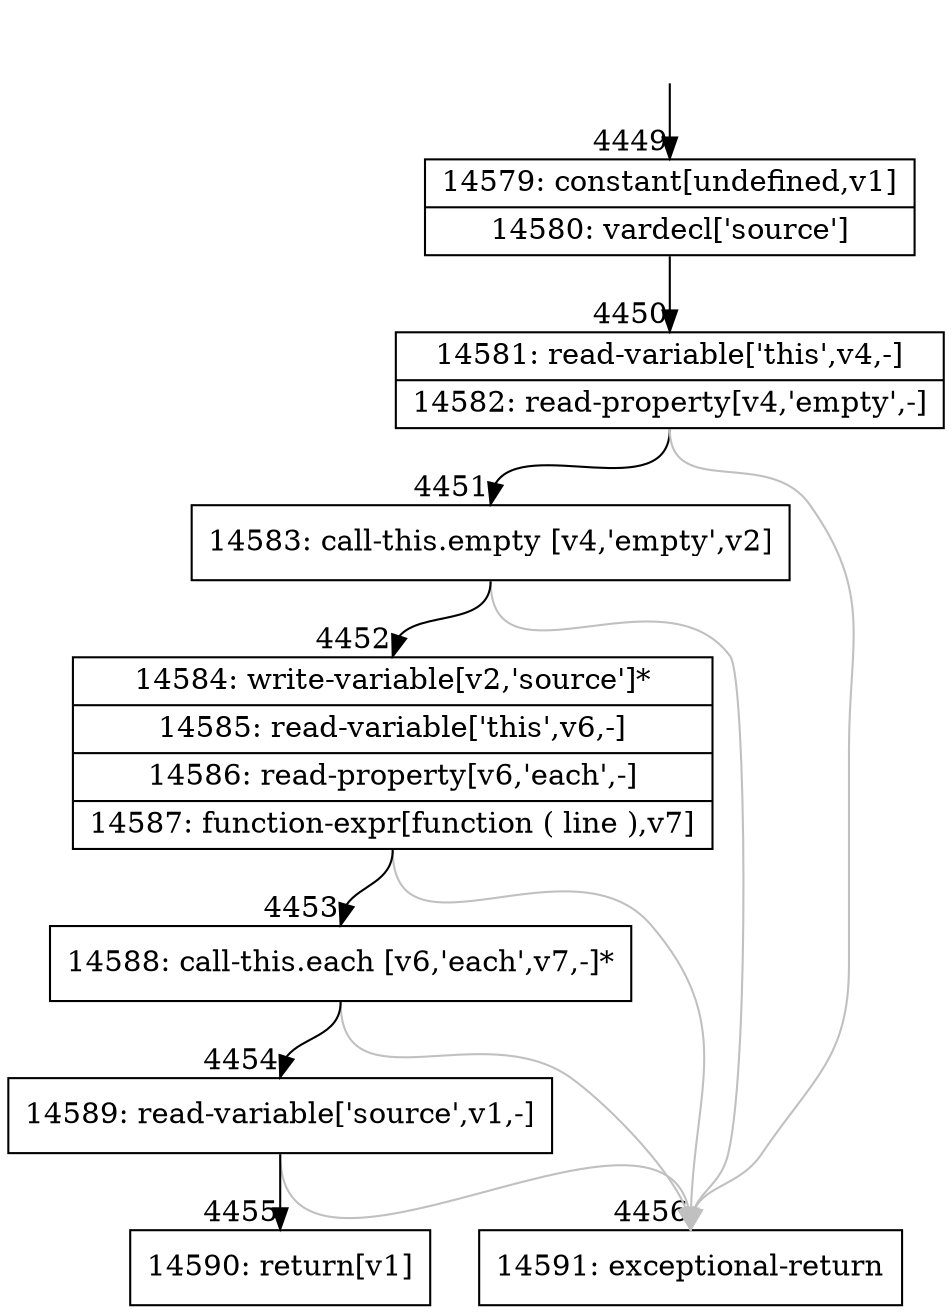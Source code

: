 digraph {
rankdir="TD"
BB_entry193[shape=none,label=""];
BB_entry193 -> BB4449 [tailport=s, headport=n, headlabel="    4449"]
BB4449 [shape=record label="{14579: constant[undefined,v1]|14580: vardecl['source']}" ] 
BB4449 -> BB4450 [tailport=s, headport=n, headlabel="      4450"]
BB4450 [shape=record label="{14581: read-variable['this',v4,-]|14582: read-property[v4,'empty',-]}" ] 
BB4450 -> BB4451 [tailport=s, headport=n, headlabel="      4451"]
BB4450 -> BB4456 [tailport=s, headport=n, color=gray, headlabel="      4456"]
BB4451 [shape=record label="{14583: call-this.empty [v4,'empty',v2]}" ] 
BB4451 -> BB4452 [tailport=s, headport=n, headlabel="      4452"]
BB4451 -> BB4456 [tailport=s, headport=n, color=gray]
BB4452 [shape=record label="{14584: write-variable[v2,'source']*|14585: read-variable['this',v6,-]|14586: read-property[v6,'each',-]|14587: function-expr[function ( line ),v7]}" ] 
BB4452 -> BB4453 [tailport=s, headport=n, headlabel="      4453"]
BB4452 -> BB4456 [tailport=s, headport=n, color=gray]
BB4453 [shape=record label="{14588: call-this.each [v6,'each',v7,-]*}" ] 
BB4453 -> BB4454 [tailport=s, headport=n, headlabel="      4454"]
BB4453 -> BB4456 [tailport=s, headport=n, color=gray]
BB4454 [shape=record label="{14589: read-variable['source',v1,-]}" ] 
BB4454 -> BB4455 [tailport=s, headport=n, headlabel="      4455"]
BB4454 -> BB4456 [tailport=s, headport=n, color=gray]
BB4455 [shape=record label="{14590: return[v1]}" ] 
BB4456 [shape=record label="{14591: exceptional-return}" ] 
//#$~ 2525
}

